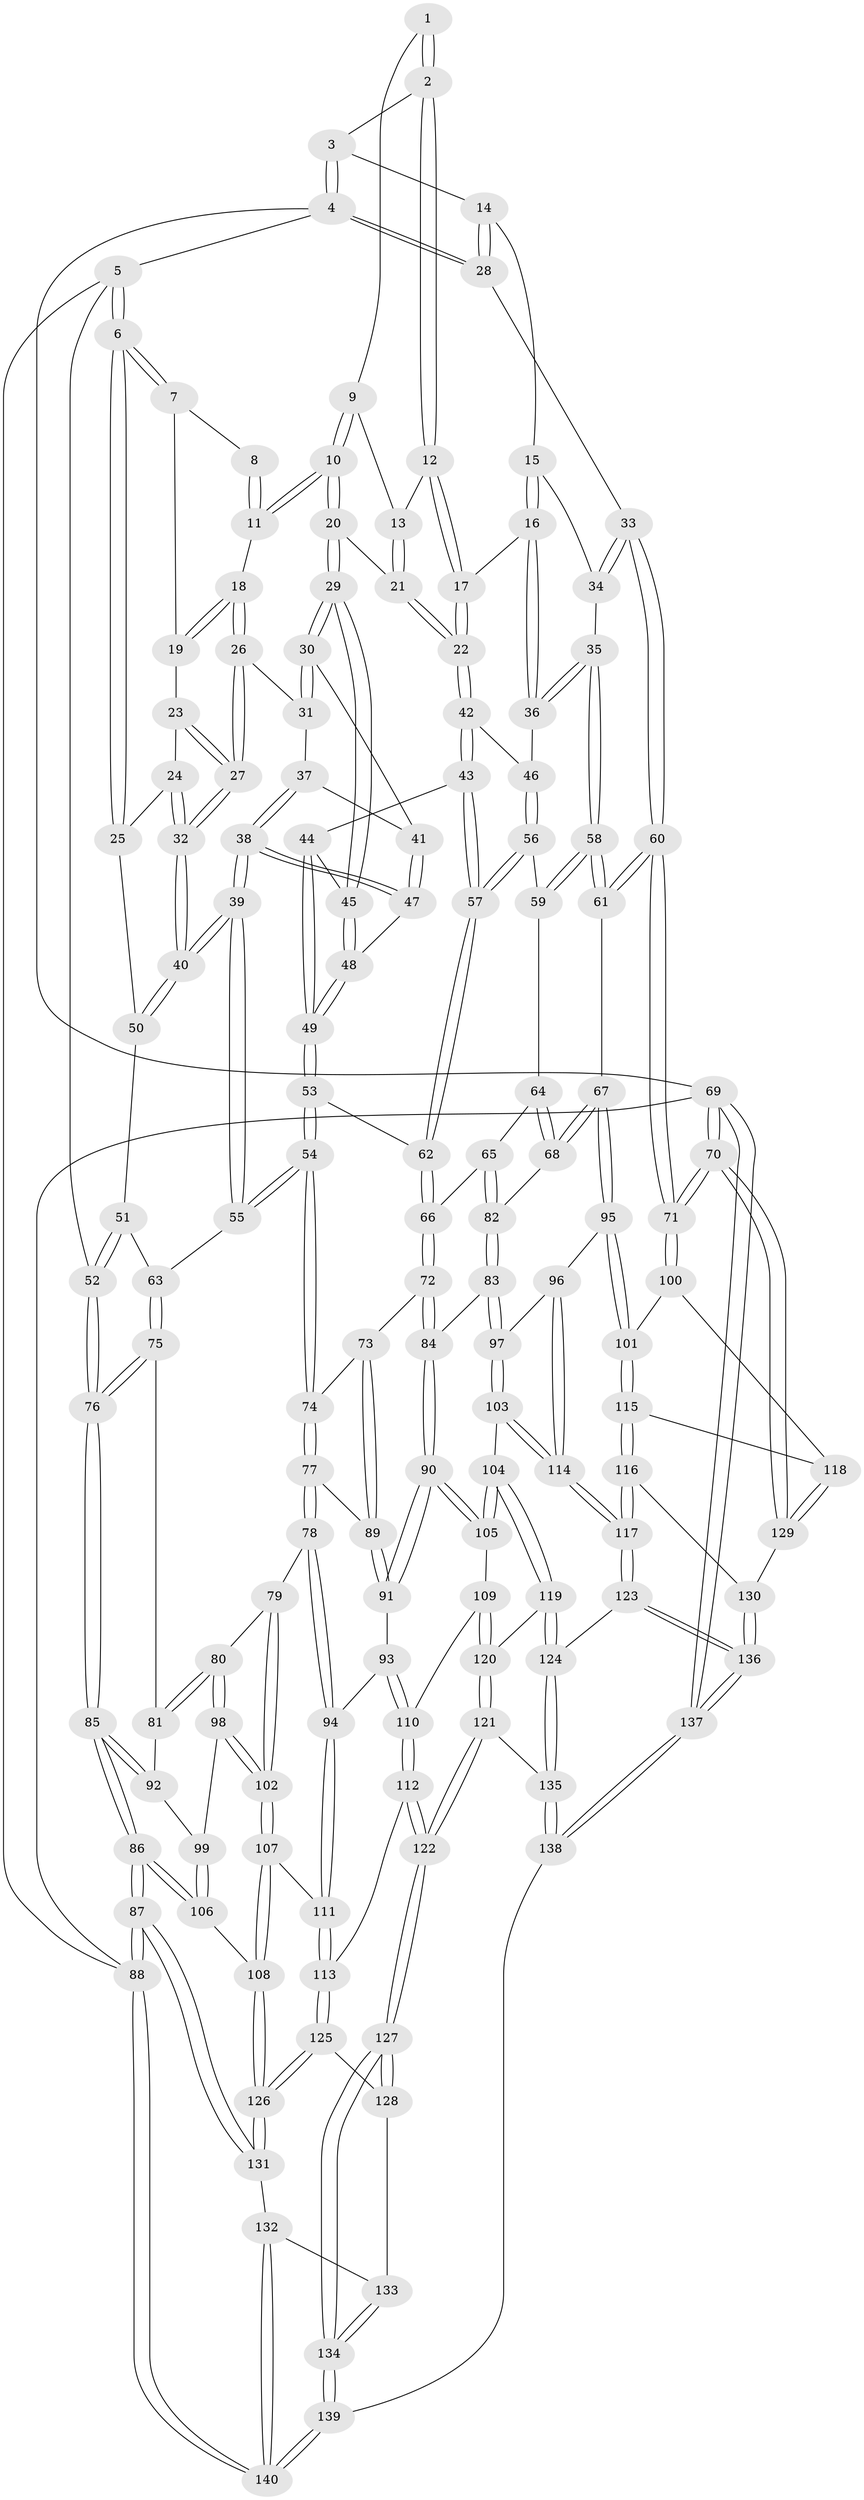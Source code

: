 // Generated by graph-tools (version 1.1) at 2025/27/03/09/25 03:27:04]
// undirected, 140 vertices, 347 edges
graph export_dot {
graph [start="1"]
  node [color=gray90,style=filled];
  1 [pos="+0.6798272378917282+0"];
  2 [pos="+0.8034822879547977+0"];
  3 [pos="+0.8309898136307556+0"];
  4 [pos="+1+0"];
  5 [pos="+0+0"];
  6 [pos="+0+0"];
  7 [pos="+0.18406695391605465+0"];
  8 [pos="+0.44692692647966376+0"];
  9 [pos="+0.6594718338651943+0"];
  10 [pos="+0.5308933902901745+0.13153592381627927"];
  11 [pos="+0.4869040882120724+0.11157510591644945"];
  12 [pos="+0.746133432096825+0.08952633984497135"];
  13 [pos="+0.6523796837063099+0.10360099477939777"];
  14 [pos="+0.8813415870085256+0.11348588298453999"];
  15 [pos="+0.8666066763233435+0.14845435943488505"];
  16 [pos="+0.8360502111205674+0.17518848922992544"];
  17 [pos="+0.8181620939614259+0.16999549626233504"];
  18 [pos="+0.4403601064904667+0.13658596257413183"];
  19 [pos="+0.39186397399150646+0.12607066848151632"];
  20 [pos="+0.5849951837696018+0.16895497416062993"];
  21 [pos="+0.6076879975996149+0.16934106313582992"];
  22 [pos="+0.6501779845712123+0.2038400809862349"];
  23 [pos="+0.3259495988850231+0.14139672243900134"];
  24 [pos="+0.2530687368023411+0.14926032239913223"];
  25 [pos="+0+0"];
  26 [pos="+0.4242200919939175+0.192156278730361"];
  27 [pos="+0.37740498169079906+0.23650986615497713"];
  28 [pos="+1+0"];
  29 [pos="+0.53741880740418+0.25637983511345813"];
  30 [pos="+0.5171396192261976+0.25807080584878656"];
  31 [pos="+0.4506929671650106+0.23855564902064721"];
  32 [pos="+0.296362145778579+0.33870970126228006"];
  33 [pos="+1+0.15156280811383713"];
  34 [pos="+0.9920409014340907+0.20603223436313978"];
  35 [pos="+0.9164109166185312+0.32757745153567985"];
  36 [pos="+0.840033663683661+0.25959107867466"];
  37 [pos="+0.4456024697204149+0.261036808404566"];
  38 [pos="+0.3702602917805514+0.33245853554539717"];
  39 [pos="+0.2966360840467055+0.35907836382532604"];
  40 [pos="+0.29556533637290205+0.34654914226778183"];
  41 [pos="+0.46901870734655393+0.2866068963396984"];
  42 [pos="+0.656211736397314+0.22324799241790477"];
  43 [pos="+0.639815340748739+0.3505959604430372"];
  44 [pos="+0.5691345718949872+0.31216602360466206"];
  45 [pos="+0.5384132030859288+0.26686938425983714"];
  46 [pos="+0.7707821881822513+0.308404148686693"];
  47 [pos="+0.45622966747113924+0.31984229203889125"];
  48 [pos="+0.4961801853435267+0.33752304447806747"];
  49 [pos="+0.5139063479951095+0.3836960403463012"];
  50 [pos="+0.12313467663427488+0.22089826900589885"];
  51 [pos="+0.13961229567473743+0.36083743782678473"];
  52 [pos="+0+0.2821965507937743"];
  53 [pos="+0.5146633742409062+0.39245100352481227"];
  54 [pos="+0.39770771973947233+0.4682378033666998"];
  55 [pos="+0.29254897385850237+0.37521292907814546"];
  56 [pos="+0.7594792985707333+0.33323630333084897"];
  57 [pos="+0.6560130742450592+0.3969757133470403"];
  58 [pos="+0.9543981655179046+0.3995706466660179"];
  59 [pos="+0.8265990473369682+0.42748392072310304"];
  60 [pos="+1+0.5007632534379568"];
  61 [pos="+1+0.4846078462360222"];
  62 [pos="+0.6448904886522168+0.4376447454158332"];
  63 [pos="+0.22674476632263482+0.4102416202725017"];
  64 [pos="+0.8029254099257651+0.45181165713464877"];
  65 [pos="+0.733744405454926+0.4881009153406759"];
  66 [pos="+0.6462597528183688+0.4435656058296392"];
  67 [pos="+0.8871565765512999+0.5746770564120928"];
  68 [pos="+0.8829714865976916+0.5730626713583495"];
  69 [pos="+1+1"];
  70 [pos="+1+1"];
  71 [pos="+1+0.6471810540921102"];
  72 [pos="+0.6026304310200077+0.5090730279731925"];
  73 [pos="+0.5541978353678657+0.5089515364560401"];
  74 [pos="+0.40008355460384415+0.474562065323224"];
  75 [pos="+0.1883558285461497+0.4753053733395486"];
  76 [pos="+0+0.5014139098161602"];
  77 [pos="+0.40010487964126223+0.5433155663645165"];
  78 [pos="+0.3313743848774436+0.6485992638532739"];
  79 [pos="+0.31106052136704404+0.643715967764445"];
  80 [pos="+0.2213746724168892+0.5905746760623614"];
  81 [pos="+0.1892719425970266+0.4998941564261736"];
  82 [pos="+0.7565744290167993+0.5561225183694771"];
  83 [pos="+0.7173758269521298+0.6503522556405085"];
  84 [pos="+0.6024817117948154+0.6231497744956284"];
  85 [pos="+0+0.535030870042256"];
  86 [pos="+0+0.770977009326591"];
  87 [pos="+0+0.8028171424808183"];
  88 [pos="+0+1"];
  89 [pos="+0.4770777457827606+0.593683667610334"];
  90 [pos="+0.5638796513607436+0.6533873026292949"];
  91 [pos="+0.5186891179415835+0.6368573622160179"];
  92 [pos="+0.07846046289571502+0.6071818463327813"];
  93 [pos="+0.4143761690702965+0.6927864467816343"];
  94 [pos="+0.3415716262987356+0.6713586609768403"];
  95 [pos="+0.8447631870769687+0.6954488171252555"];
  96 [pos="+0.7859052194520424+0.6984156915128347"];
  97 [pos="+0.722813571849398+0.6591322789847052"];
  98 [pos="+0.13929429761309586+0.6759871348538411"];
  99 [pos="+0.12976800686849774+0.676165204775776"];
  100 [pos="+0.9599542117315891+0.7306343907815093"];
  101 [pos="+0.8715945068179909+0.7190381523426213"];
  102 [pos="+0.19259366751585796+0.7316586107183768"];
  103 [pos="+0.6530478662304617+0.7862296925836328"];
  104 [pos="+0.6193735832301743+0.7841215867427893"];
  105 [pos="+0.5589734860858975+0.7089127602746447"];
  106 [pos="+0.03422141084079935+0.7604890377482584"];
  107 [pos="+0.20145536753975732+0.769754247234312"];
  108 [pos="+0.15499740732202602+0.8434705914813709"];
  109 [pos="+0.48657908890905915+0.7635026606828867"];
  110 [pos="+0.4741141036292159+0.7648449129314812"];
  111 [pos="+0.3235753208831618+0.7773937670723359"];
  112 [pos="+0.4255956650939679+0.8145281447282434"];
  113 [pos="+0.3260129890540634+0.7833413895144247"];
  114 [pos="+0.7421197348162525+0.8586889144596408"];
  115 [pos="+0.8642601256878899+0.7681307316800979"];
  116 [pos="+0.8162332548882951+0.869376784001377"];
  117 [pos="+0.748698584912175+0.8742406471524137"];
  118 [pos="+0.9316874349689991+0.8444159099620233"];
  119 [pos="+0.5576407014412698+0.8716777305598875"];
  120 [pos="+0.5553534965851953+0.8729692329236799"];
  121 [pos="+0.5111829099381541+0.9347031948226049"];
  122 [pos="+0.4632477600136486+0.9712341341831295"];
  123 [pos="+0.7412319621595331+0.8885969133078007"];
  124 [pos="+0.7004220625760849+0.9090512922019612"];
  125 [pos="+0.3158547446671933+0.8200545075100412"];
  126 [pos="+0.1551740470148893+0.8442679597780013"];
  127 [pos="+0.46195007052093595+0.9735501004846376"];
  128 [pos="+0.31251393711933073+0.8487550911592033"];
  129 [pos="+0.9330419157500176+0.8955433128139962"];
  130 [pos="+0.8688333922816209+0.8905787525607106"];
  131 [pos="+0.16369513480297876+0.9282118456104683"];
  132 [pos="+0.16565258051198034+0.9327286038557397"];
  133 [pos="+0.2856526690201633+0.8808586360311874"];
  134 [pos="+0.42311533540951207+1"];
  135 [pos="+0.6569084244897998+0.9621659341291471"];
  136 [pos="+0.8089743910254312+1"];
  137 [pos="+0.8346664449775106+1"];
  138 [pos="+0.6357402609039879+1"];
  139 [pos="+0.40893472687425403+1"];
  140 [pos="+0.15818804225465716+1"];
  1 -- 2;
  1 -- 2;
  1 -- 9;
  2 -- 3;
  2 -- 12;
  2 -- 12;
  3 -- 4;
  3 -- 4;
  3 -- 14;
  4 -- 5;
  4 -- 28;
  4 -- 28;
  4 -- 69;
  5 -- 6;
  5 -- 6;
  5 -- 52;
  5 -- 88;
  6 -- 7;
  6 -- 7;
  6 -- 25;
  6 -- 25;
  7 -- 8;
  7 -- 19;
  8 -- 11;
  8 -- 11;
  9 -- 10;
  9 -- 10;
  9 -- 13;
  10 -- 11;
  10 -- 11;
  10 -- 20;
  10 -- 20;
  11 -- 18;
  12 -- 13;
  12 -- 17;
  12 -- 17;
  13 -- 21;
  13 -- 21;
  14 -- 15;
  14 -- 28;
  14 -- 28;
  15 -- 16;
  15 -- 16;
  15 -- 34;
  16 -- 17;
  16 -- 36;
  16 -- 36;
  17 -- 22;
  17 -- 22;
  18 -- 19;
  18 -- 19;
  18 -- 26;
  18 -- 26;
  19 -- 23;
  20 -- 21;
  20 -- 29;
  20 -- 29;
  21 -- 22;
  21 -- 22;
  22 -- 42;
  22 -- 42;
  23 -- 24;
  23 -- 27;
  23 -- 27;
  24 -- 25;
  24 -- 32;
  24 -- 32;
  25 -- 50;
  26 -- 27;
  26 -- 27;
  26 -- 31;
  27 -- 32;
  27 -- 32;
  28 -- 33;
  29 -- 30;
  29 -- 30;
  29 -- 45;
  29 -- 45;
  30 -- 31;
  30 -- 31;
  30 -- 41;
  31 -- 37;
  32 -- 40;
  32 -- 40;
  33 -- 34;
  33 -- 34;
  33 -- 60;
  33 -- 60;
  34 -- 35;
  35 -- 36;
  35 -- 36;
  35 -- 58;
  35 -- 58;
  36 -- 46;
  37 -- 38;
  37 -- 38;
  37 -- 41;
  38 -- 39;
  38 -- 39;
  38 -- 47;
  38 -- 47;
  39 -- 40;
  39 -- 40;
  39 -- 55;
  39 -- 55;
  40 -- 50;
  40 -- 50;
  41 -- 47;
  41 -- 47;
  42 -- 43;
  42 -- 43;
  42 -- 46;
  43 -- 44;
  43 -- 57;
  43 -- 57;
  44 -- 45;
  44 -- 49;
  44 -- 49;
  45 -- 48;
  45 -- 48;
  46 -- 56;
  46 -- 56;
  47 -- 48;
  48 -- 49;
  48 -- 49;
  49 -- 53;
  49 -- 53;
  50 -- 51;
  51 -- 52;
  51 -- 52;
  51 -- 63;
  52 -- 76;
  52 -- 76;
  53 -- 54;
  53 -- 54;
  53 -- 62;
  54 -- 55;
  54 -- 55;
  54 -- 74;
  54 -- 74;
  55 -- 63;
  56 -- 57;
  56 -- 57;
  56 -- 59;
  57 -- 62;
  57 -- 62;
  58 -- 59;
  58 -- 59;
  58 -- 61;
  58 -- 61;
  59 -- 64;
  60 -- 61;
  60 -- 61;
  60 -- 71;
  60 -- 71;
  61 -- 67;
  62 -- 66;
  62 -- 66;
  63 -- 75;
  63 -- 75;
  64 -- 65;
  64 -- 68;
  64 -- 68;
  65 -- 66;
  65 -- 82;
  65 -- 82;
  66 -- 72;
  66 -- 72;
  67 -- 68;
  67 -- 68;
  67 -- 95;
  67 -- 95;
  68 -- 82;
  69 -- 70;
  69 -- 70;
  69 -- 137;
  69 -- 137;
  69 -- 88;
  70 -- 71;
  70 -- 71;
  70 -- 129;
  70 -- 129;
  71 -- 100;
  71 -- 100;
  72 -- 73;
  72 -- 84;
  72 -- 84;
  73 -- 74;
  73 -- 89;
  73 -- 89;
  74 -- 77;
  74 -- 77;
  75 -- 76;
  75 -- 76;
  75 -- 81;
  76 -- 85;
  76 -- 85;
  77 -- 78;
  77 -- 78;
  77 -- 89;
  78 -- 79;
  78 -- 94;
  78 -- 94;
  79 -- 80;
  79 -- 102;
  79 -- 102;
  80 -- 81;
  80 -- 81;
  80 -- 98;
  80 -- 98;
  81 -- 92;
  82 -- 83;
  82 -- 83;
  83 -- 84;
  83 -- 97;
  83 -- 97;
  84 -- 90;
  84 -- 90;
  85 -- 86;
  85 -- 86;
  85 -- 92;
  85 -- 92;
  86 -- 87;
  86 -- 87;
  86 -- 106;
  86 -- 106;
  87 -- 88;
  87 -- 88;
  87 -- 131;
  87 -- 131;
  88 -- 140;
  88 -- 140;
  89 -- 91;
  89 -- 91;
  90 -- 91;
  90 -- 91;
  90 -- 105;
  90 -- 105;
  91 -- 93;
  92 -- 99;
  93 -- 94;
  93 -- 110;
  93 -- 110;
  94 -- 111;
  94 -- 111;
  95 -- 96;
  95 -- 101;
  95 -- 101;
  96 -- 97;
  96 -- 114;
  96 -- 114;
  97 -- 103;
  97 -- 103;
  98 -- 99;
  98 -- 102;
  98 -- 102;
  99 -- 106;
  99 -- 106;
  100 -- 101;
  100 -- 118;
  101 -- 115;
  101 -- 115;
  102 -- 107;
  102 -- 107;
  103 -- 104;
  103 -- 114;
  103 -- 114;
  104 -- 105;
  104 -- 105;
  104 -- 119;
  104 -- 119;
  105 -- 109;
  106 -- 108;
  107 -- 108;
  107 -- 108;
  107 -- 111;
  108 -- 126;
  108 -- 126;
  109 -- 110;
  109 -- 120;
  109 -- 120;
  110 -- 112;
  110 -- 112;
  111 -- 113;
  111 -- 113;
  112 -- 113;
  112 -- 122;
  112 -- 122;
  113 -- 125;
  113 -- 125;
  114 -- 117;
  114 -- 117;
  115 -- 116;
  115 -- 116;
  115 -- 118;
  116 -- 117;
  116 -- 117;
  116 -- 130;
  117 -- 123;
  117 -- 123;
  118 -- 129;
  118 -- 129;
  119 -- 120;
  119 -- 124;
  119 -- 124;
  120 -- 121;
  120 -- 121;
  121 -- 122;
  121 -- 122;
  121 -- 135;
  122 -- 127;
  122 -- 127;
  123 -- 124;
  123 -- 136;
  123 -- 136;
  124 -- 135;
  124 -- 135;
  125 -- 126;
  125 -- 126;
  125 -- 128;
  126 -- 131;
  126 -- 131;
  127 -- 128;
  127 -- 128;
  127 -- 134;
  127 -- 134;
  128 -- 133;
  129 -- 130;
  130 -- 136;
  130 -- 136;
  131 -- 132;
  132 -- 133;
  132 -- 140;
  132 -- 140;
  133 -- 134;
  133 -- 134;
  134 -- 139;
  134 -- 139;
  135 -- 138;
  135 -- 138;
  136 -- 137;
  136 -- 137;
  137 -- 138;
  137 -- 138;
  138 -- 139;
  139 -- 140;
  139 -- 140;
}
